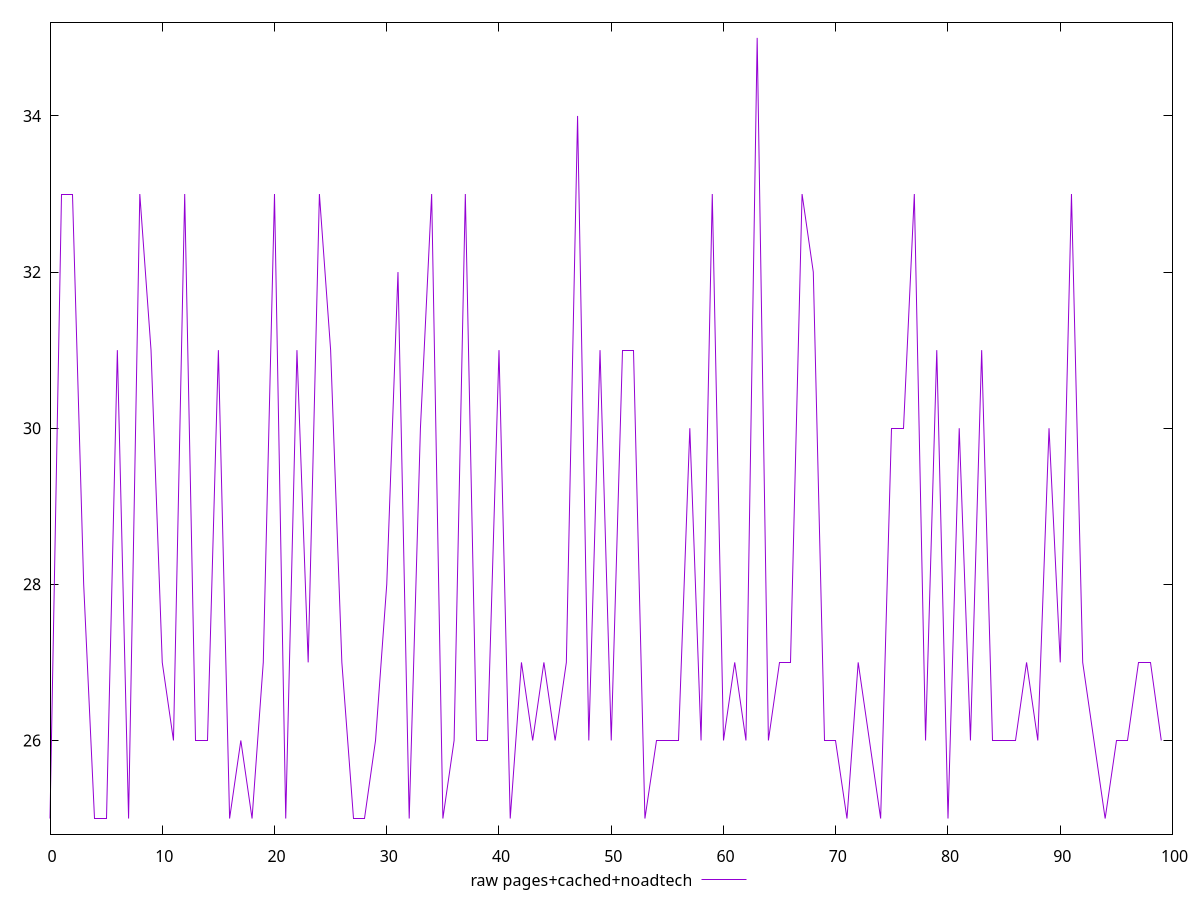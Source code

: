$_rawPagesCachedNoadtech <<EOF
25
33
33
28
25
25
31
25
33
31
27
26
33
26
26
31
25
26
25
27
33
25
31
27
33
31
27
25
25
26
28
32
25
30
33
25
26
33
26
26
31
25
27
26
27
26
27
34
26
31
26
31
31
25
26
26
26
30
26
33
26
27
26
35
26
27
27
33
32
26
26
25
27
26
25
30
30
33
26
31
25
30
26
31
26
26
26
27
26
30
27
33
27
26
25
26
26
27
27
26
EOF
set key outside below
set terminal pngcairo
set output "report_00006_2020-11-02T20-21-41.718Z/max-potential-fid/pages+cached+noadtech//raw.png"
set yrange [24.8:35.2]
plot $_rawPagesCachedNoadtech title "raw pages+cached+noadtech" with line ,